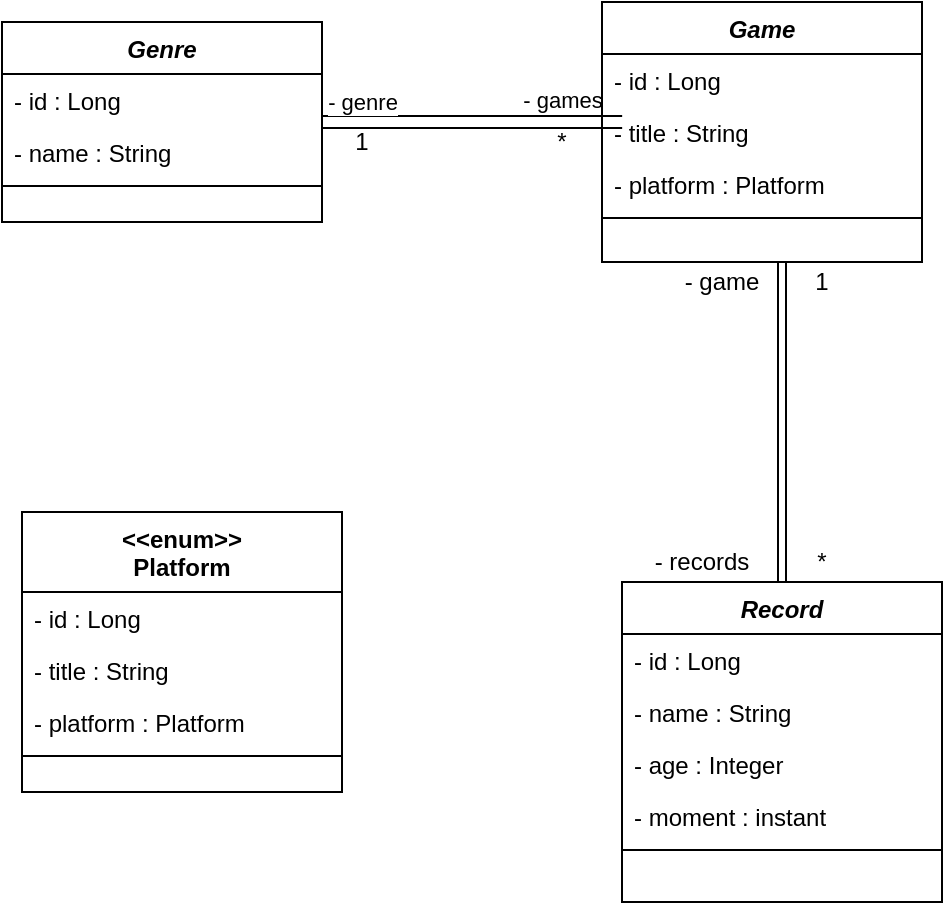<mxfile version="13.7.1" type="github">
  <diagram id="C5RBs43oDa-KdzZeNtuy" name="Page-1">
    <mxGraphModel dx="559" dy="548" grid="1" gridSize="10" guides="1" tooltips="1" connect="1" arrows="1" fold="1" page="1" pageScale="1" pageWidth="827" pageHeight="1169" math="0" shadow="0">
      <root>
        <mxCell id="WIyWlLk6GJQsqaUBKTNV-0" />
        <mxCell id="WIyWlLk6GJQsqaUBKTNV-1" parent="WIyWlLk6GJQsqaUBKTNV-0" />
        <mxCell id="je0YUJKCNks_lrw0Na1q-19" style="edgeStyle=none;shape=link;rounded=0;orthogonalLoop=1;jettySize=auto;html=1;entryX=0.063;entryY=0.308;entryDx=0;entryDy=0;entryPerimeter=0;width=6;" edge="1" parent="WIyWlLk6GJQsqaUBKTNV-1" source="je0YUJKCNks_lrw0Na1q-6" target="zkfFHV4jXpPFQw0GAbJ--2">
          <mxGeometry relative="1" as="geometry" />
        </mxCell>
        <mxCell id="je0YUJKCNks_lrw0Na1q-20" value="- games" style="edgeLabel;html=1;align=center;verticalAlign=middle;resizable=0;points=[];" vertex="1" connectable="0" parent="je0YUJKCNks_lrw0Na1q-19">
          <mxGeometry x="0.666" relative="1" as="geometry">
            <mxPoint x="-5" y="-11.01" as="offset" />
          </mxGeometry>
        </mxCell>
        <mxCell id="je0YUJKCNks_lrw0Na1q-22" value="- genre" style="edgeLabel;html=1;align=center;verticalAlign=middle;resizable=0;points=[];" vertex="1" connectable="0" parent="je0YUJKCNks_lrw0Na1q-19">
          <mxGeometry x="0.573" y="1" relative="1" as="geometry">
            <mxPoint x="-98" y="-9.01" as="offset" />
          </mxGeometry>
        </mxCell>
        <mxCell id="je0YUJKCNks_lrw0Na1q-6" value="Genre" style="swimlane;fontStyle=3;align=center;verticalAlign=top;childLayout=stackLayout;horizontal=1;startSize=26;horizontalStack=0;resizeParent=1;resizeLast=0;collapsible=1;marginBottom=0;rounded=0;shadow=0;strokeWidth=1;" vertex="1" parent="WIyWlLk6GJQsqaUBKTNV-1">
          <mxGeometry x="190" y="40" width="160" height="100" as="geometry">
            <mxRectangle x="230" y="140" width="160" height="26" as="alternateBounds" />
          </mxGeometry>
        </mxCell>
        <mxCell id="je0YUJKCNks_lrw0Na1q-7" value="- id : Long" style="text;align=left;verticalAlign=top;spacingLeft=4;spacingRight=4;overflow=hidden;rotatable=0;points=[[0,0.5],[1,0.5]];portConstraint=eastwest;" vertex="1" parent="je0YUJKCNks_lrw0Na1q-6">
          <mxGeometry y="26" width="160" height="26" as="geometry" />
        </mxCell>
        <mxCell id="je0YUJKCNks_lrw0Na1q-9" value="- name : String" style="text;align=left;verticalAlign=top;spacingLeft=4;spacingRight=4;overflow=hidden;rotatable=0;points=[[0,0.5],[1,0.5]];portConstraint=eastwest;rounded=0;shadow=0;html=0;" vertex="1" parent="je0YUJKCNks_lrw0Na1q-6">
          <mxGeometry y="52" width="160" height="26" as="geometry" />
        </mxCell>
        <mxCell id="je0YUJKCNks_lrw0Na1q-10" value="" style="line;html=1;strokeWidth=1;align=left;verticalAlign=middle;spacingTop=-1;spacingLeft=3;spacingRight=3;rotatable=0;labelPosition=right;points=[];portConstraint=eastwest;" vertex="1" parent="je0YUJKCNks_lrw0Na1q-6">
          <mxGeometry y="78" width="160" height="8" as="geometry" />
        </mxCell>
        <mxCell id="zkfFHV4jXpPFQw0GAbJ--0" value="Game" style="swimlane;fontStyle=3;align=center;verticalAlign=top;childLayout=stackLayout;horizontal=1;startSize=26;horizontalStack=0;resizeParent=1;resizeLast=0;collapsible=1;marginBottom=0;rounded=0;shadow=0;strokeWidth=1;" parent="WIyWlLk6GJQsqaUBKTNV-1" vertex="1">
          <mxGeometry x="490" y="30" width="160" height="130" as="geometry">
            <mxRectangle x="230" y="140" width="160" height="26" as="alternateBounds" />
          </mxGeometry>
        </mxCell>
        <mxCell id="zkfFHV4jXpPFQw0GAbJ--1" value="- id : Long" style="text;align=left;verticalAlign=top;spacingLeft=4;spacingRight=4;overflow=hidden;rotatable=0;points=[[0,0.5],[1,0.5]];portConstraint=eastwest;" parent="zkfFHV4jXpPFQw0GAbJ--0" vertex="1">
          <mxGeometry y="26" width="160" height="26" as="geometry" />
        </mxCell>
        <mxCell id="zkfFHV4jXpPFQw0GAbJ--2" value="- title : String" style="text;align=left;verticalAlign=top;spacingLeft=4;spacingRight=4;overflow=hidden;rotatable=0;points=[[0,0.5],[1,0.5]];portConstraint=eastwest;rounded=0;shadow=0;html=0;" parent="zkfFHV4jXpPFQw0GAbJ--0" vertex="1">
          <mxGeometry y="52" width="160" height="26" as="geometry" />
        </mxCell>
        <mxCell id="zkfFHV4jXpPFQw0GAbJ--3" value="- platform : Platform" style="text;align=left;verticalAlign=top;spacingLeft=4;spacingRight=4;overflow=hidden;rotatable=0;points=[[0,0.5],[1,0.5]];portConstraint=eastwest;rounded=0;shadow=0;html=0;" parent="zkfFHV4jXpPFQw0GAbJ--0" vertex="1">
          <mxGeometry y="78" width="160" height="26" as="geometry" />
        </mxCell>
        <mxCell id="zkfFHV4jXpPFQw0GAbJ--4" value="" style="line;html=1;strokeWidth=1;align=left;verticalAlign=middle;spacingTop=-1;spacingLeft=3;spacingRight=3;rotatable=0;labelPosition=right;points=[];portConstraint=eastwest;" parent="zkfFHV4jXpPFQw0GAbJ--0" vertex="1">
          <mxGeometry y="104" width="160" height="8" as="geometry" />
        </mxCell>
        <mxCell id="je0YUJKCNks_lrw0Na1q-23" value="*" style="text;html=1;strokeColor=none;fillColor=none;align=center;verticalAlign=middle;whiteSpace=wrap;rounded=0;" vertex="1" parent="WIyWlLk6GJQsqaUBKTNV-1">
          <mxGeometry x="450" y="90" width="40" height="20" as="geometry" />
        </mxCell>
        <mxCell id="je0YUJKCNks_lrw0Na1q-24" value="1" style="text;html=1;strokeColor=none;fillColor=none;align=center;verticalAlign=middle;whiteSpace=wrap;rounded=0;" vertex="1" parent="WIyWlLk6GJQsqaUBKTNV-1">
          <mxGeometry x="350" y="90" width="40" height="20" as="geometry" />
        </mxCell>
        <mxCell id="je0YUJKCNks_lrw0Na1q-1" value="&lt;&lt;enum&gt;&gt;&#xa;Platform" style="swimlane;fontStyle=1;align=center;verticalAlign=top;childLayout=stackLayout;horizontal=1;startSize=40;horizontalStack=0;resizeParent=1;resizeLast=0;collapsible=1;marginBottom=0;rounded=0;shadow=0;strokeWidth=1;" vertex="1" parent="WIyWlLk6GJQsqaUBKTNV-1">
          <mxGeometry x="200" y="285" width="160" height="140" as="geometry">
            <mxRectangle x="230" y="140" width="160" height="26" as="alternateBounds" />
          </mxGeometry>
        </mxCell>
        <mxCell id="je0YUJKCNks_lrw0Na1q-2" value="- id : Long" style="text;align=left;verticalAlign=top;spacingLeft=4;spacingRight=4;overflow=hidden;rotatable=0;points=[[0,0.5],[1,0.5]];portConstraint=eastwest;" vertex="1" parent="je0YUJKCNks_lrw0Na1q-1">
          <mxGeometry y="40" width="160" height="26" as="geometry" />
        </mxCell>
        <mxCell id="je0YUJKCNks_lrw0Na1q-3" value="- title : String" style="text;align=left;verticalAlign=top;spacingLeft=4;spacingRight=4;overflow=hidden;rotatable=0;points=[[0,0.5],[1,0.5]];portConstraint=eastwest;rounded=0;shadow=0;html=0;" vertex="1" parent="je0YUJKCNks_lrw0Na1q-1">
          <mxGeometry y="66" width="160" height="26" as="geometry" />
        </mxCell>
        <mxCell id="je0YUJKCNks_lrw0Na1q-4" value="- platform : Platform" style="text;align=left;verticalAlign=top;spacingLeft=4;spacingRight=4;overflow=hidden;rotatable=0;points=[[0,0.5],[1,0.5]];portConstraint=eastwest;rounded=0;shadow=0;html=0;" vertex="1" parent="je0YUJKCNks_lrw0Na1q-1">
          <mxGeometry y="92" width="160" height="26" as="geometry" />
        </mxCell>
        <mxCell id="je0YUJKCNks_lrw0Na1q-5" value="" style="line;html=1;strokeWidth=1;align=left;verticalAlign=middle;spacingTop=-1;spacingLeft=3;spacingRight=3;rotatable=0;labelPosition=right;points=[];portConstraint=eastwest;" vertex="1" parent="je0YUJKCNks_lrw0Na1q-1">
          <mxGeometry y="118" width="160" height="8" as="geometry" />
        </mxCell>
        <mxCell id="je0YUJKCNks_lrw0Na1q-34" style="edgeStyle=none;shape=link;rounded=0;orthogonalLoop=1;jettySize=auto;html=1;" edge="1" parent="WIyWlLk6GJQsqaUBKTNV-1" source="je0YUJKCNks_lrw0Na1q-25">
          <mxGeometry relative="1" as="geometry">
            <mxPoint x="580" y="160" as="targetPoint" />
          </mxGeometry>
        </mxCell>
        <mxCell id="je0YUJKCNks_lrw0Na1q-25" value="Record" style="swimlane;fontStyle=3;align=center;verticalAlign=top;childLayout=stackLayout;horizontal=1;startSize=26;horizontalStack=0;resizeParent=1;resizeLast=0;collapsible=1;marginBottom=0;rounded=0;shadow=0;strokeWidth=1;" vertex="1" parent="WIyWlLk6GJQsqaUBKTNV-1">
          <mxGeometry x="500" y="320" width="160" height="160" as="geometry">
            <mxRectangle x="230" y="140" width="160" height="26" as="alternateBounds" />
          </mxGeometry>
        </mxCell>
        <mxCell id="je0YUJKCNks_lrw0Na1q-26" value="- id : Long" style="text;align=left;verticalAlign=top;spacingLeft=4;spacingRight=4;overflow=hidden;rotatable=0;points=[[0,0.5],[1,0.5]];portConstraint=eastwest;" vertex="1" parent="je0YUJKCNks_lrw0Na1q-25">
          <mxGeometry y="26" width="160" height="26" as="geometry" />
        </mxCell>
        <mxCell id="je0YUJKCNks_lrw0Na1q-27" value="- name : String" style="text;align=left;verticalAlign=top;spacingLeft=4;spacingRight=4;overflow=hidden;rotatable=0;points=[[0,0.5],[1,0.5]];portConstraint=eastwest;rounded=0;shadow=0;html=0;" vertex="1" parent="je0YUJKCNks_lrw0Na1q-25">
          <mxGeometry y="52" width="160" height="26" as="geometry" />
        </mxCell>
        <mxCell id="je0YUJKCNks_lrw0Na1q-28" value="- age : Integer" style="text;align=left;verticalAlign=top;spacingLeft=4;spacingRight=4;overflow=hidden;rotatable=0;points=[[0,0.5],[1,0.5]];portConstraint=eastwest;rounded=0;shadow=0;html=0;" vertex="1" parent="je0YUJKCNks_lrw0Na1q-25">
          <mxGeometry y="78" width="160" height="26" as="geometry" />
        </mxCell>
        <mxCell id="je0YUJKCNks_lrw0Na1q-29" value="" style="line;html=1;strokeWidth=1;align=left;verticalAlign=middle;spacingTop=-1;spacingLeft=3;spacingRight=3;rotatable=0;labelPosition=right;points=[];portConstraint=eastwest;" vertex="1" parent="je0YUJKCNks_lrw0Na1q-25">
          <mxGeometry y="104" width="160" as="geometry" />
        </mxCell>
        <mxCell id="je0YUJKCNks_lrw0Na1q-32" value="- moment : instant" style="text;align=left;verticalAlign=top;spacingLeft=4;spacingRight=4;overflow=hidden;rotatable=0;points=[[0,0.5],[1,0.5]];portConstraint=eastwest;rounded=0;shadow=0;html=0;" vertex="1" parent="je0YUJKCNks_lrw0Na1q-25">
          <mxGeometry y="104" width="160" height="26" as="geometry" />
        </mxCell>
        <mxCell id="je0YUJKCNks_lrw0Na1q-33" value="" style="line;html=1;strokeWidth=1;align=left;verticalAlign=middle;spacingTop=-1;spacingLeft=3;spacingRight=3;rotatable=0;labelPosition=right;points=[];portConstraint=eastwest;" vertex="1" parent="je0YUJKCNks_lrw0Na1q-25">
          <mxGeometry y="130" width="160" height="8" as="geometry" />
        </mxCell>
        <mxCell id="je0YUJKCNks_lrw0Na1q-35" value="1" style="text;html=1;strokeColor=none;fillColor=none;align=center;verticalAlign=middle;whiteSpace=wrap;rounded=0;" vertex="1" parent="WIyWlLk6GJQsqaUBKTNV-1">
          <mxGeometry x="580" y="160" width="40" height="20" as="geometry" />
        </mxCell>
        <mxCell id="je0YUJKCNks_lrw0Na1q-40" value="- game" style="text;html=1;strokeColor=none;fillColor=none;align=center;verticalAlign=middle;whiteSpace=wrap;rounded=0;" vertex="1" parent="WIyWlLk6GJQsqaUBKTNV-1">
          <mxGeometry x="530" y="160" width="40" height="20" as="geometry" />
        </mxCell>
        <mxCell id="je0YUJKCNks_lrw0Na1q-41" value="- records" style="text;html=1;strokeColor=none;fillColor=none;align=center;verticalAlign=middle;whiteSpace=wrap;rounded=0;" vertex="1" parent="WIyWlLk6GJQsqaUBKTNV-1">
          <mxGeometry x="510" y="300" width="60" height="20" as="geometry" />
        </mxCell>
        <mxCell id="je0YUJKCNks_lrw0Na1q-42" value="*" style="text;html=1;strokeColor=none;fillColor=none;align=center;verticalAlign=middle;whiteSpace=wrap;rounded=0;" vertex="1" parent="WIyWlLk6GJQsqaUBKTNV-1">
          <mxGeometry x="580" y="300" width="40" height="20" as="geometry" />
        </mxCell>
      </root>
    </mxGraphModel>
  </diagram>
</mxfile>
